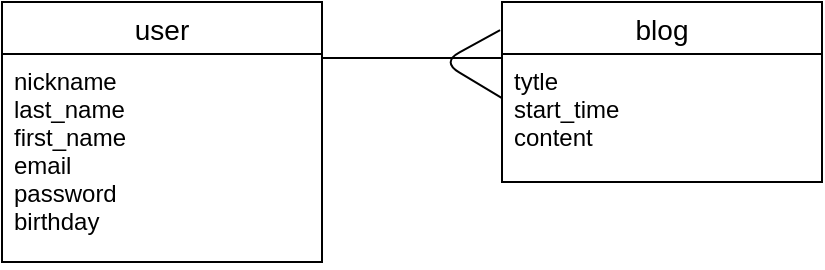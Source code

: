 <mxfile>
    <diagram id="pxcxPRY4fXnD16tLUE5p" name="ページ1">
        <mxGraphModel dx="477" dy="403" grid="1" gridSize="10" guides="1" tooltips="1" connect="1" arrows="1" fold="1" page="1" pageScale="1" pageWidth="827" pageHeight="1169" math="0" shadow="0">
            <root>
                <mxCell id="0"/>
                <mxCell id="1" parent="0"/>
                <mxCell id="2" value="user" style="swimlane;fontStyle=0;childLayout=stackLayout;horizontal=1;startSize=26;horizontalStack=0;resizeParent=1;resizeParentMax=0;resizeLast=0;collapsible=1;marginBottom=0;align=center;fontSize=14;" vertex="1" parent="1">
                    <mxGeometry x="40" y="120" width="160" height="130" as="geometry"/>
                </mxCell>
                <mxCell id="3" value="nickname&#10;last_name&#10;first_name&#10;email&#10;password&#10;birthday" style="text;strokeColor=none;fillColor=none;spacingLeft=4;spacingRight=4;overflow=hidden;rotatable=0;points=[[0,0.5],[1,0.5]];portConstraint=eastwest;fontSize=12;" vertex="1" parent="2">
                    <mxGeometry y="26" width="160" height="104" as="geometry"/>
                </mxCell>
                <mxCell id="6" value="blog" style="swimlane;fontStyle=0;childLayout=stackLayout;horizontal=1;startSize=26;horizontalStack=0;resizeParent=1;resizeParentMax=0;resizeLast=0;collapsible=1;marginBottom=0;align=center;fontSize=14;" vertex="1" parent="1">
                    <mxGeometry x="290" y="120" width="160" height="90" as="geometry"/>
                </mxCell>
                <mxCell id="7" value="tytle&#10;start_time&#10;content" style="text;strokeColor=none;fillColor=none;spacingLeft=4;spacingRight=4;overflow=hidden;rotatable=0;points=[[0,0.5],[1,0.5]];portConstraint=eastwest;fontSize=12;" vertex="1" parent="6">
                    <mxGeometry y="26" width="160" height="64" as="geometry"/>
                </mxCell>
                <mxCell id="13" value="" style="endArrow=none;html=1;entryX=0;entryY=0.344;entryDx=0;entryDy=0;entryPerimeter=0;exitX=-0.006;exitY=0.156;exitDx=0;exitDy=0;exitPerimeter=0;" edge="1" parent="6" source="6" target="7">
                    <mxGeometry width="50" height="50" relative="1" as="geometry">
                        <mxPoint x="-40" as="sourcePoint"/>
                        <mxPoint x="-20" y="70" as="targetPoint"/>
                        <Array as="points">
                            <mxPoint x="-30" y="30"/>
                        </Array>
                    </mxGeometry>
                </mxCell>
                <mxCell id="11" value="" style="endArrow=none;html=1;" edge="1" parent="1">
                    <mxGeometry width="50" height="50" relative="1" as="geometry">
                        <mxPoint x="200" y="148" as="sourcePoint"/>
                        <mxPoint x="290" y="148" as="targetPoint"/>
                    </mxGeometry>
                </mxCell>
            </root>
        </mxGraphModel>
    </diagram>
</mxfile>